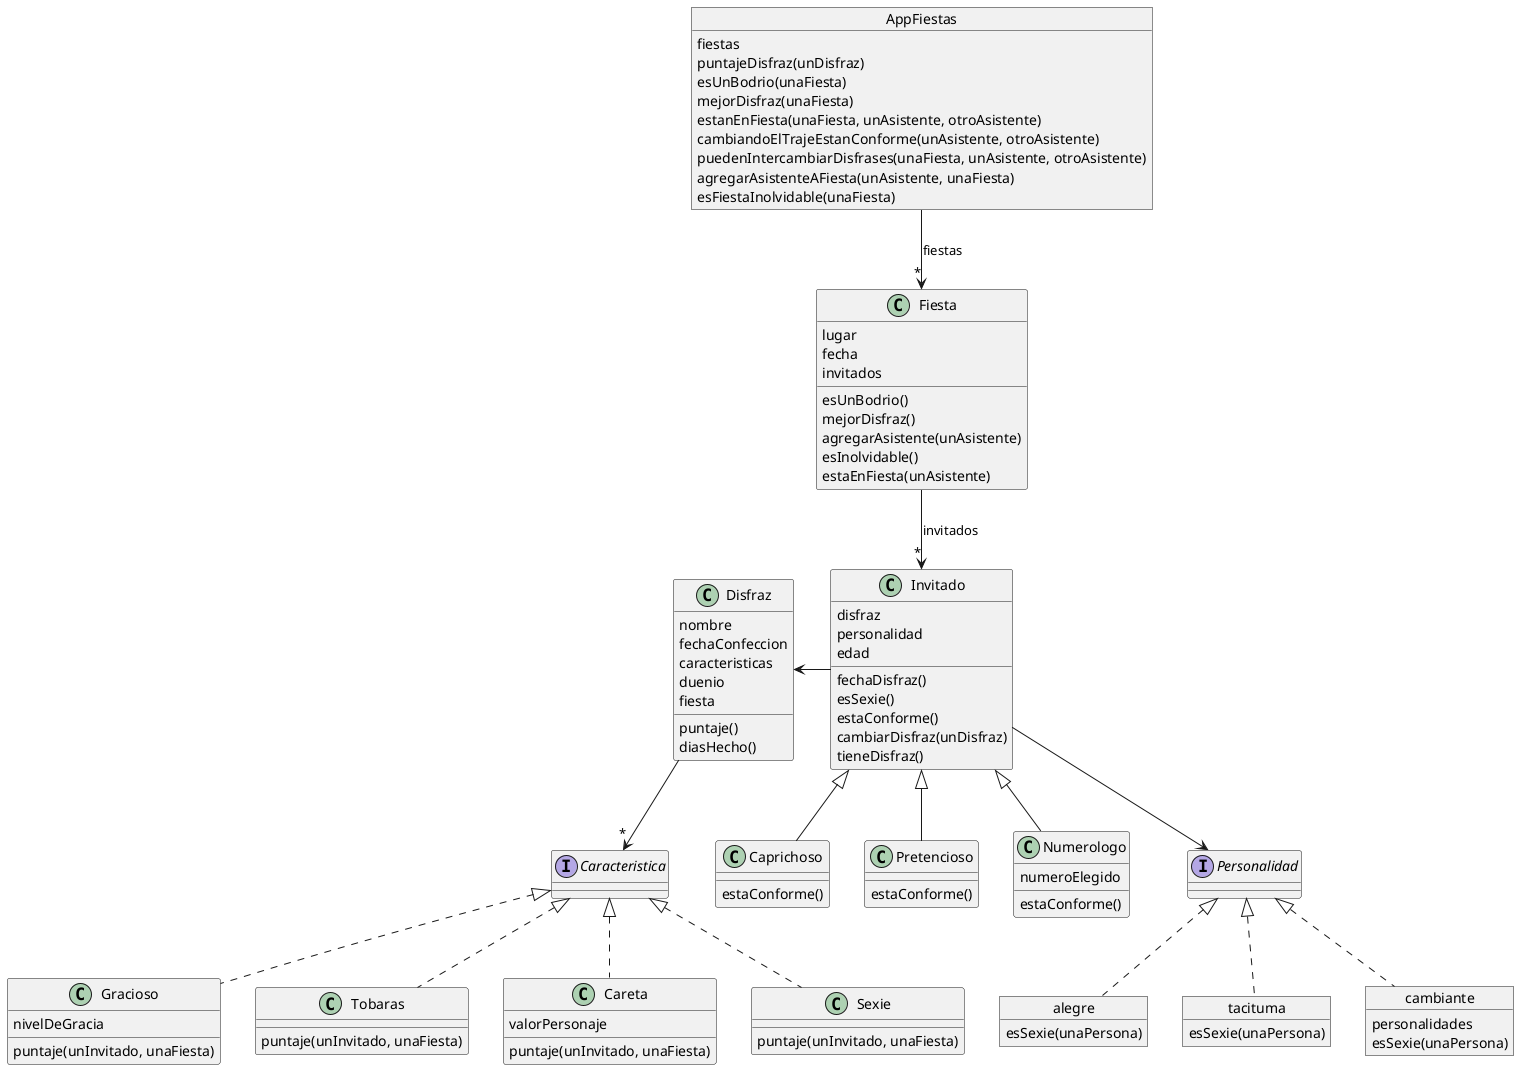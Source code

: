 @startuml DiagramaDisfraces

object AppFiestas {

    fiestas 
    puntajeDisfraz(unDisfraz)
    esUnBodrio(unaFiesta)
    mejorDisfraz(unaFiesta)
    estanEnFiesta(unaFiesta, unAsistente, otroAsistente)
    cambiandoElTrajeEstanConforme(unAsistente, otroAsistente)
    puedenIntercambiarDisfrases(unaFiesta, unAsistente, otroAsistente)
    agregarAsistenteAFiesta(unAsistente, unaFiesta)
    esFiestaInolvidable(unaFiesta)

}

interface Caracteristica
class Disfraz {

    nombre
    fechaConfeccion
    caracteristicas 
    duenio
    fiesta 
    puntaje()
    diasHecho()
}
class Fiesta {

    lugar
    fecha 
    invitados
    esUnBodrio()
    mejorDisfraz()
    agregarAsistente(unAsistente)
    esInolvidable()
    estaEnFiesta(unAsistente)


}

class Invitado {

    disfraz 
    personalidad 
    edad 
    fechaDisfraz()
    esSexie()
    estaConforme()
    cambiarDisfraz(unDisfraz)
    tieneDisfraz()
}

class Caprichoso {

    estaConforme()
}

class Pretencioso  {

    estaConforme()
}

class Numerologo {

    numeroElegido
    estaConforme()

}

object alegre {

    esSexie(unaPersona)
}

object tacituma {

    esSexie(unaPersona)

}

object cambiante {

    personalidades
    esSexie(unaPersona)

}
interface Personalidad

class Gracioso {

    nivelDeGracia
    puntaje(unInvitado, unaFiesta)


}

class Tobaras {

    puntaje(unInvitado, unaFiesta)

}

class Careta {

    valorPersonaje
    puntaje(unInvitado, unaFiesta)

}

class Sexie {

    puntaje(unInvitado, unaFiesta)

}

AppFiestas -->"*" Fiesta: fiestas
Fiesta -->"*" Invitado: invitados
Invitado <|-- Caprichoso
Invitado <|-- Pretencioso
Invitado <|-- Numerologo
Invitado --> Personalidad
Personalidad <|.. alegre
Personalidad <|.. tacituma
Personalidad <|.. cambiante
Invitado -l-> Disfraz
Disfraz -->"*" Caracteristica
Caracteristica <|.. Gracioso
Caracteristica <|.. Tobaras
Caracteristica <|.. Sexie
Caracteristica <|.. Careta


@enduml